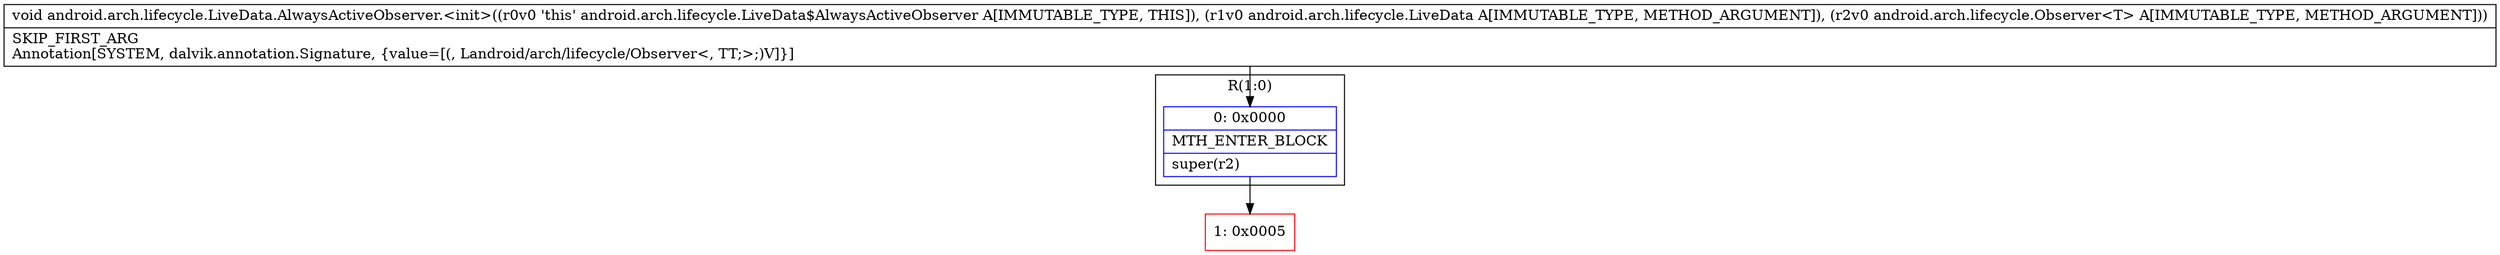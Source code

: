 digraph "CFG forandroid.arch.lifecycle.LiveData.AlwaysActiveObserver.\<init\>(Landroid\/arch\/lifecycle\/LiveData;Landroid\/arch\/lifecycle\/Observer;)V" {
subgraph cluster_Region_408332288 {
label = "R(1:0)";
node [shape=record,color=blue];
Node_0 [shape=record,label="{0\:\ 0x0000|MTH_ENTER_BLOCK\l|super(r2)\l}"];
}
Node_1 [shape=record,color=red,label="{1\:\ 0x0005}"];
MethodNode[shape=record,label="{void android.arch.lifecycle.LiveData.AlwaysActiveObserver.\<init\>((r0v0 'this' android.arch.lifecycle.LiveData$AlwaysActiveObserver A[IMMUTABLE_TYPE, THIS]), (r1v0 android.arch.lifecycle.LiveData A[IMMUTABLE_TYPE, METHOD_ARGUMENT]), (r2v0 android.arch.lifecycle.Observer\<T\> A[IMMUTABLE_TYPE, METHOD_ARGUMENT]))  | SKIP_FIRST_ARG\lAnnotation[SYSTEM, dalvik.annotation.Signature, \{value=[(, Landroid\/arch\/lifecycle\/Observer\<, TT;\>;)V]\}]\l}"];
MethodNode -> Node_0;
Node_0 -> Node_1;
}

